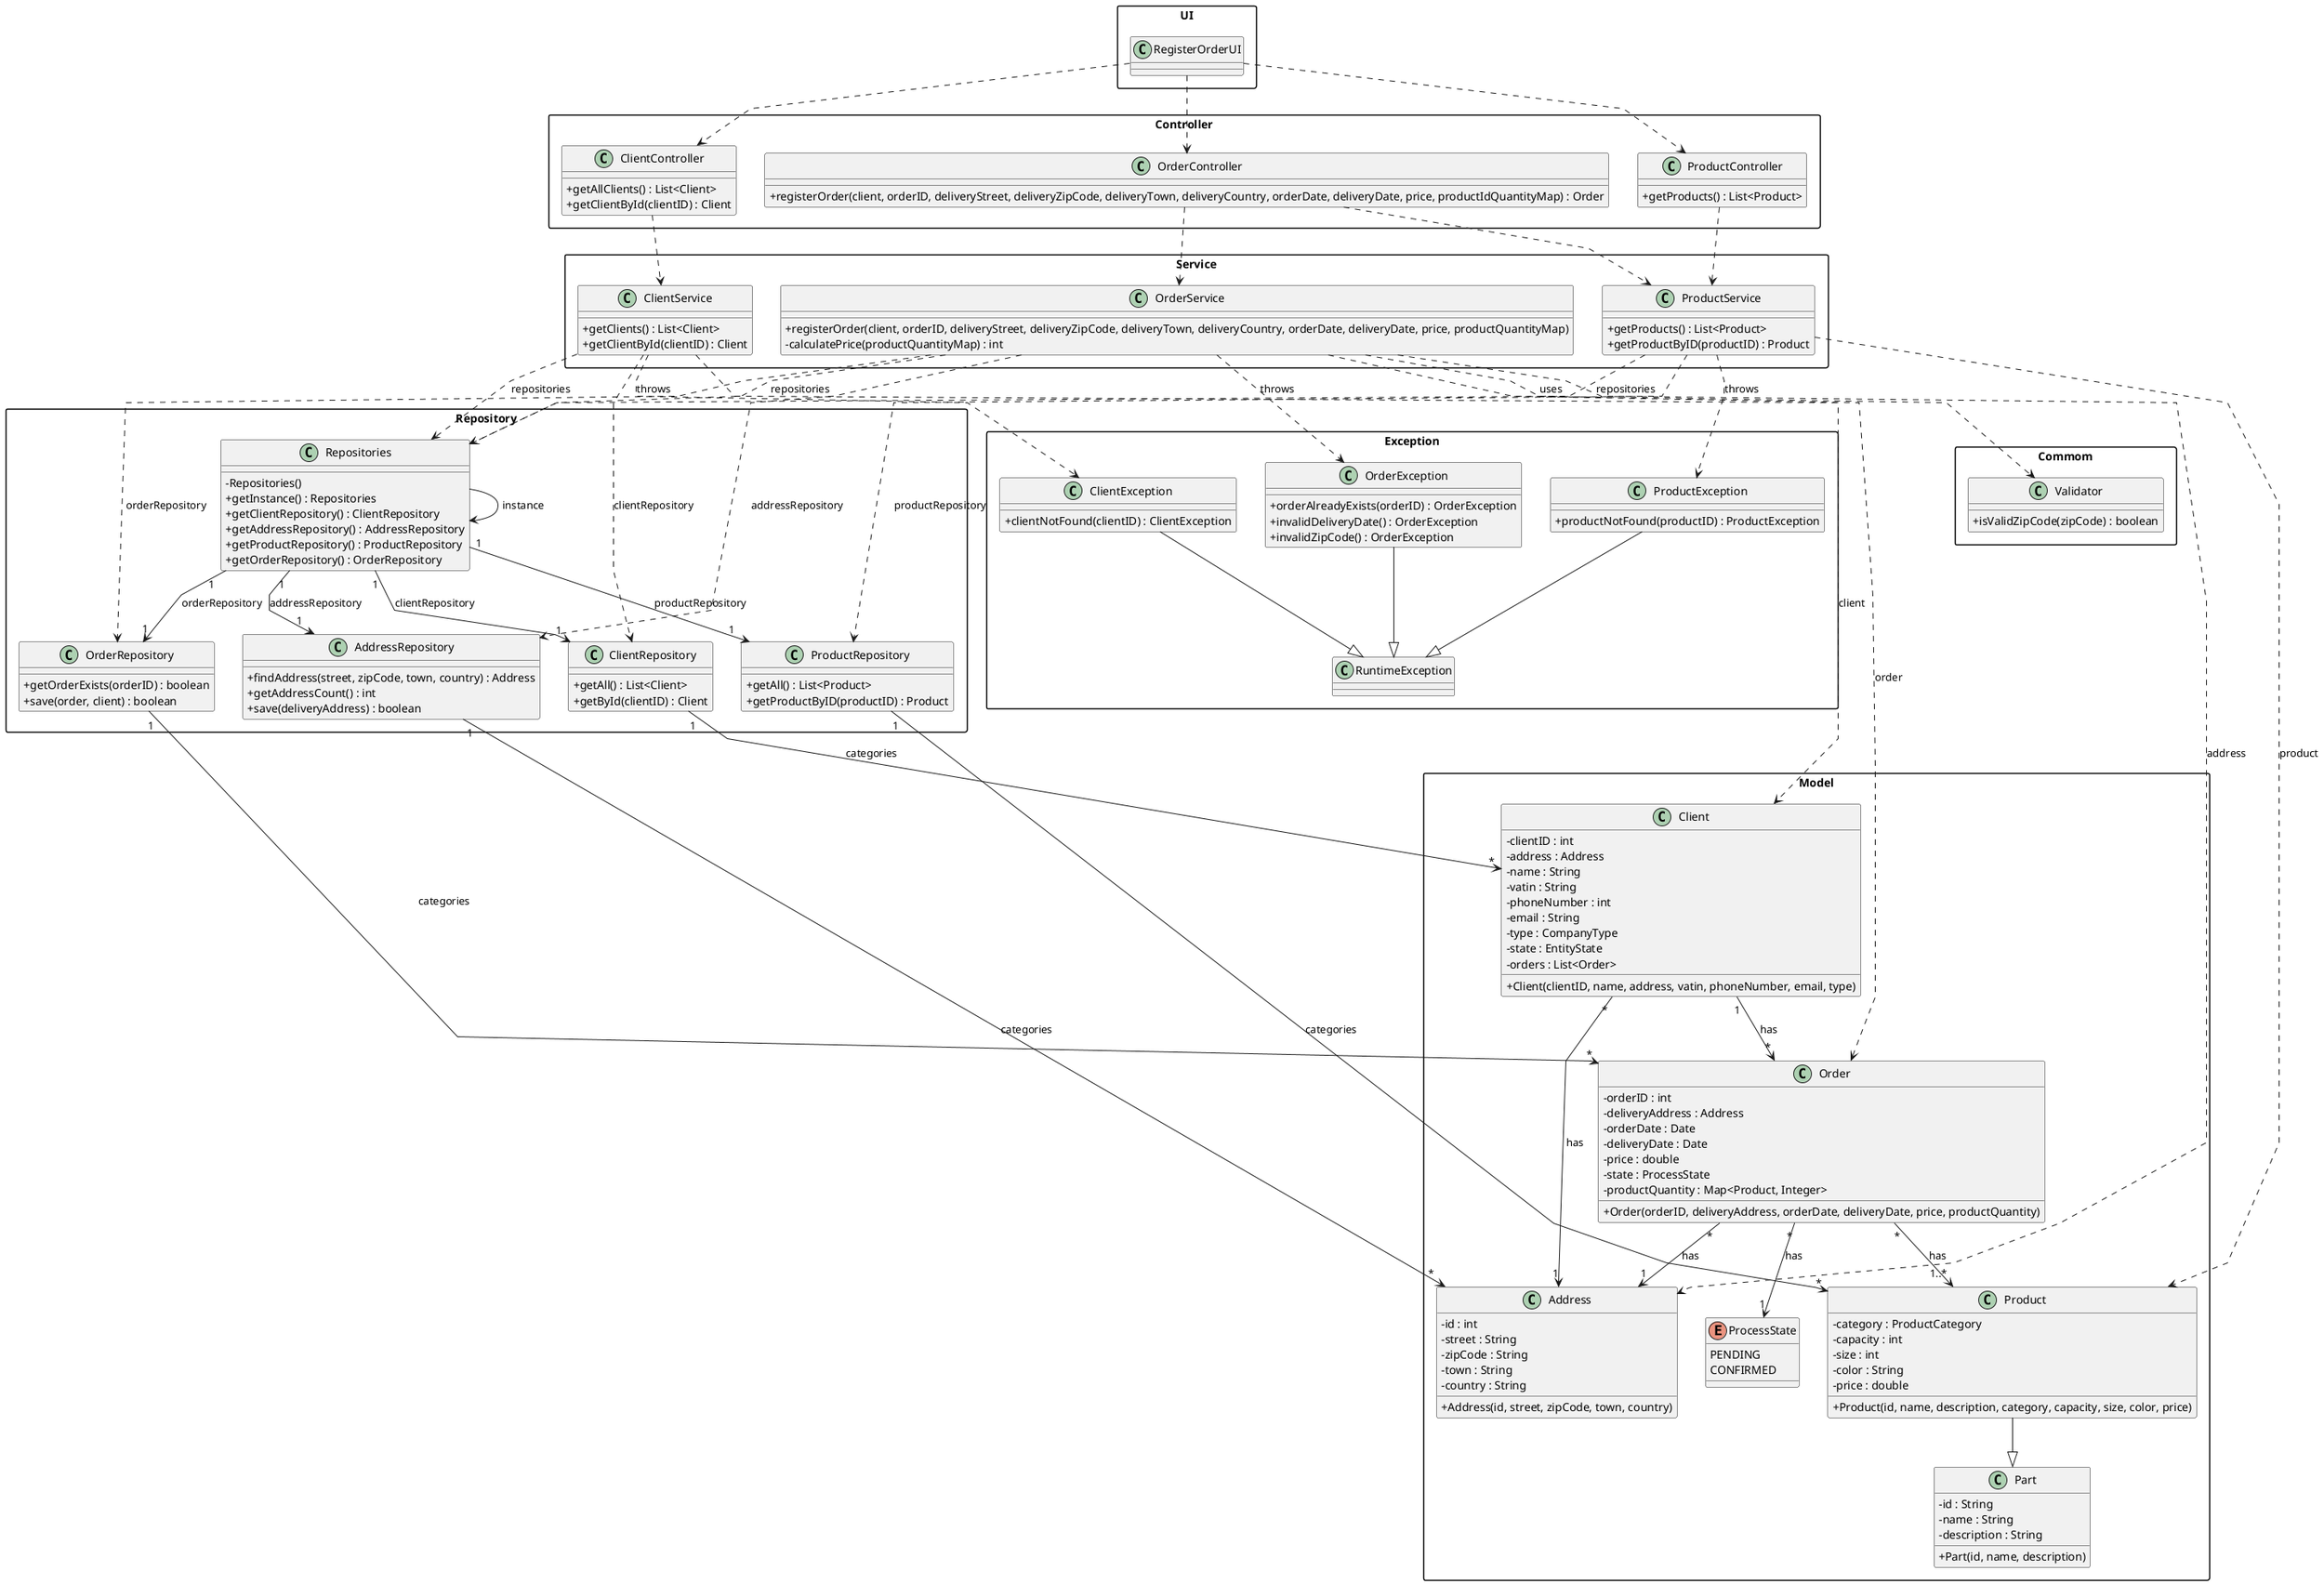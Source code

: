 @startuml
skinparam packageStyle rectangle
skinparam shadowing false
skinparam linetype polyline
skinparam classAttributeIconSize 0

package "UI" {
    class RegisterOrderUI {
    }
}

package "Controller" {
    class ClientController {
        +getAllClients() : List<Client>
        +getClientById(clientID) : Client
    }

    class OrderController {
        +registerOrder(client, orderID, deliveryStreet, deliveryZipCode, deliveryTown, deliveryCountry, orderDate, deliveryDate, price, productIdQuantityMap) : Order
    }

    class ProductController {
        +getProducts() : List<Product>
    }
}

package "Service" {
    class ClientService {
        +getClients() : List<Client>
        +getClientById(clientID) : Client
    }

    class OrderService {
        +registerOrder(client, orderID, deliveryStreet, deliveryZipCode, deliveryTown, deliveryCountry, orderDate, deliveryDate, price, productQuantityMap)
        -calculatePrice(productQuantityMap) : int
    }

    class ProductService {
        +getProducts() : List<Product>
        +getProductByID(productID) : Product
    }
}

package "Repository" {
    class Repositories {
        -Repositories()
        +getInstance() : Repositories
        +getClientRepository() : ClientRepository
        +getAddressRepository() : AddressRepository
        +getProductRepository() : ProductRepository
        +getOrderRepository() : OrderRepository
    }

    class ClientRepository {
        +getAll() : List<Client>
        +getById(clientID) : Client
    }

    class AddressRepository {
        +findAddress(street, zipCode, town, country) : Address
        +getAddressCount() : int
        +save(deliveryAddress) : boolean
    }

    class ProductRepository {
        +getAll() : List<Product>
        +getProductByID(productID) : Product
    }

    class OrderRepository {
        +getOrderExists(orderID) : boolean
        +save(order, client) : boolean
    }
}

package "Model" {
    class Client {
        -clientID : int
        -address : Address
        -name : String
        -vatin : String
        -phoneNumber : int
        -email : String
        -type : CompanyType
        -state : EntityState
        -orders : List<Order>
        +Client(clientID, name, address, vatin, phoneNumber, email, type)
    }

    class Address {
        -id : int
        -street : String
        -zipCode : String
        -town : String
        -country : String
        +Address(id, street, zipCode, town, country)
    }

    class Order {
        -orderID : int
        -deliveryAddress : Address
        -orderDate : Date
        -deliveryDate : Date
        -price : double
        -state : ProcessState
        -productQuantity : Map<Product, Integer>
        +Order(orderID, deliveryAddress, orderDate, deliveryDate, price, productQuantity)
    }

    enum ProcessState {
        PENDING
        CONFIRMED
    }

    class Part {
        -id : String
        -name : String
        -description : String
        +Part(id, name, description)
    }

    class Product {
        -category : ProductCategory
        -capacity : int
        -size : int
        -color : String
        -price : double
        +Product(id, name, description, category, capacity, size, color, price)
    }
}

package "Exception" {
    class ClientException {
        +clientNotFound(clientID) : ClientException
    }

    class ProductException {
        +productNotFound(productID) : ProductException
    }

    class OrderException {
        +orderAlreadyExists(orderID) : OrderException
        +invalidDeliveryDate() : OrderException
        +invalidZipCode() : OrderException
    }

    class RuntimeException
}

package "Commom" {
    class Validator {
        +isValidZipCode(zipCode) : boolean
    }
}


RegisterOrderUI ..> ClientController
RegisterOrderUI ..> OrderController
RegisterOrderUI ..> ProductController
ClientController ..> ClientService
OrderController ..> OrderService
OrderController ..> ProductService
ProductController ..> ProductService
ClientService ..> Repositories : repositories
OrderService ..> Repositories : repositories
ProductService ..> Repositories : repositories
ClientService ..> ClientRepository : clientRepository
OrderService ..> OrderRepository : orderRepository
OrderService ..> AddressRepository : addressRepository
ProductService ..> ProductRepository : productRepository
ClientService ..> Client : client
OrderService ..> Order : order
OrderService ..> Address : address
ProductService ..> Product : product
Repositories --> Repositories : instance
Repositories "1" --> "1" ClientRepository : clientRepository
Repositories "1" --> "1" AddressRepository : addressRepository
Repositories "1" --> "1" OrderRepository : orderRepository
Repositories "1" --> "1" ProductRepository : productRepository
ClientRepository "1" --> "*" Client : categories
AddressRepository "1" --> "*" Address : categories
OrderRepository "1" --> "*" Order : categories
ProductRepository "1" --> "*" Product : categories
Client "*" --> "1" Address : has
Client "1" --> "*" Order : has
Order "*" --> "1" Address : has
Order "*" --> "1..*" Product : has
Product --|> Part
Order "*" --> "1" ProcessState : has
ClientService ..> ClientException : throws
ClientException --|> RuntimeException
OrderService ..> OrderException : throws
OrderException --|> RuntimeException
ProductService ..> ProductException : throws
ProductException --|> RuntimeException
OrderService ..> Validator : uses

@enduml
